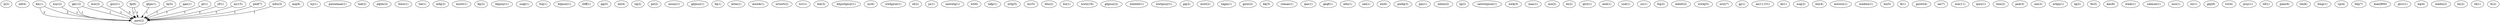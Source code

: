 digraph G {
  lj [ label="lj(1)" ];
  mf [ label="mf(4)" ];
  kn [ label="kn(8)" ];
  part [ label="part(2)" ];
  mq [ label="mq(8)" ];
  wj [ label="wj(1)" ];
  pwiseman [ label="pwiseman(1)" ];
  tad [ label="tad(2)" ];
  eqtm [ label="eqtm(3)" ];
  bizw [ label="bizw(1)" ];
  tie [ label="tie(1)" ];
  nuy [ label="nuy(1)" ];
  mfq [ label="mfq(1)" ];
  mzwt [ label="mzwt(1)" ];
  klj [ label="klj(4)" ];
  bhjnuy [ label="bhjnuy(1)" ];
  gk [ label="gk(3)" ];
  suql [ label="suql(1)" ];
  mw [ label="mw(2)" ];
  giz [ label="giz(21)" ];
  fp [ label="fp(2)" ];
  ttq [ label="ttq(1)" ];
  bhjnux [ label="bhjnux(1)" ];
  cliff [ label="cliff(1)" ];
  qq [ label="qq(31)" ];
  ml [ label="ml(4)" ];
  tq [ label="tq(4)" ];
  po [ label="po(2)" ];
  mnuy [ label="mnuy(1)" ];
  ghjnuz [ label="ghjnuz(1)" ];
  fq [ label="fq(1)" ];
  mtm [ label="mtm(1)" ];
  mnwk [ label="mnwk(1)" ];
  ghjn [ label="ghjn(1)" ];
  bj [ label="bj(6)" ];
  nrizwt [ label="nrizwt(2)" ];
  fp [ label="fp(6)" ];
  tcv [ label="tcv(1)" ];
  mb [ label="mb(3)" ];
  bhjnrhjnuy [ label="bhjnrhjnuy(1)" ];
  uy [ label="uy(1)" ];
  wwhjnux [ label="wwhjnux(1)" ];
  id [ label="id(2)" ];
  jn [ label="jn(1)" ];
  qax [ label="qax(32)" ];
  newwhj [ label="newwhj(1)" ];
  wt [ label="wt(6)" ];
  tafp [ label="tafp(1)" ];
  nrhj [ label="nrhj(1)" ];
  mr [ label="mr(5)" ];
  mfq [ label="mfq(2)" ];
  tbu [ label="tbu(2)" ];
  bu [ label="bu(1)" ];
  wwiz [ label="wwiz(16)" ];
  pl [ label="pl(47)" ];
  ghjnuy [ label="ghjnuy(2)" ];
  qq [ label="qq(5)" ];
  wmbxlt [ label="wmbxlt(1)" ];
  wwhjnuy [ label="wwhjnuy(1)" ];
  gq [ label="gq(4)" ];
  mwt [ label="mwt(2)" ];
  tagm [ label="tagm(1)" ];
  gizw [ label="gizw(2)" ];
  bk [ label="bk(3)" ];
  roman [ label="roman(1)" ];
  yf [ label="yf(1)" ];
  ey [ label="ey(15)" ];
  kn [ label="kn(1)" ];
  qas [ label="qas(1)" ];
  qeqf [ label="qeqf(1)" ];
  edu [ label="edu(1)" ];
  pmf [ label="pmf(7)" ];
  nei [ label="nei(1)" ];
  ex [ label="ex(6)" ];
  qas [ label="qas(1)" ];
  pmfq [ label="pmfq(1)" ];
  pm [ label="pm(1)" ];
  mbxn [ label="mbxn(2)" ];
  gk [ label="gk(12)" ];
  lg [ label="lg(2)" ];
  newwhjnux [ label="newwhjnux(1)" ];
  nwk [ label="nwk(3)" ];
  mas [ label="mas(1)" ];
  mn [ label="mn(2)" ];
  lj [ label="lj(2)" ];
  mbs [ label="mbs(3)" ];
  bi [ label="bi(2)" ];
  qtct [ label="qtct(1)" ];
  end [ label="end(1)" ];
  usd [ label="usd(1)" ];
  uz [ label="uz(1)" ];
  ltq [ label="ltq(2)" ];
  mbxlt [ label="mbxlt(1)" ];
  tq [ label="tq(2)" ];
  wwhj [ label="wwhj(5)" ];
  nriz [ label="nriz(7)" ];
  mn [ label="mn(2)" ];
  gj [ label="gj(1)" ];
  ax [ label="ax(11151)" ];
  kl [ label="kl(1)" ];
  suq [ label="suq(2)" ];
  biz [ label="biz(4)" ];
  mwwiz [ label="mwwiz(1)" ];
  pmfq [ label="pmfq(3)" ];
  wmbxn [ label="wmbxn(1)" ];
  mi [ label="mi(5)" ];
  fi [ label="fi(1)" ];
  gizwt [ label="gizwt(4)" ];
  ne [ label="ne(7)" ];
  wm [ label="wm(11)" ];
  xjwz [ label="xjwz(1)" ];
  bxn [ label="bxn(2)" ];
  qas [ label="qas(1)" ];
  uz [ label="uz(1)" ];
  ghjn [ label="ghjn(1)" ];
  pne [ label="pne(3)" ];
  klj [ label="klj(2)" ];
  om [ label="om(3)" ];
  uy [ label="uy(6)" ];
  pl [ label="pl(1)" ];
  nrhjn [ label="nrhjn(1)" ];
  bj [ label="bj(5)" ];
  gq [ label="gq(2)" ];
  tg [ label="tg(2)" ];
  tb [ label="tb(5)" ];
  km [ label="km(8)" ];
  wmb [ label="wmb(1)" ];
  salmon [ label="salmon(1)" ];
  nuz [ label="nuz(1)" ];
  ez [ label="ez(1)" ];
  nrhj [ label="nrhj(5)" ];
  ghj [ label="ghj(8)" ];
  tct [ label="tct(4)" ];
  mbxlt [ label="mbxlt(2)" ];
  jnuy [ label="jnuy(1)" ];
  tif [ label="tif(1)" ];
  pnei [ label="pnei(4)" ];
  tm [ label="tm(6)" ];
  nuy [ label="nuy(2)" ];
  qax [ label="qax(1)" ];
  bmp [ label="bmp(1)" ];
  vp [ label="vp(4)" ];
  bhj [ label="bhj(7)" ];
  max [ label="max(800)" ];
  qtcv [ label="qtcv(1)" ];
  eq [ label="eq(4)" ];
  wmbs [ label="wmbs(2)" ];
  bs [ label="bs(2)" ];
  rk [ label="rk(1)" ];
  lt [ label="lt(2)" ];
  kn -> part [ label="2" ];
  nuy -> part [ label="1" ];
  gk -> part [ label="1" ];
  mw -> part [ label="1" ];
  giz -> part [ label="3" ];
  fp -> part [ label="1" ];
  ghjn -> part [ label="1" ];
  bj -> part [ label="1" ];
  fp -> part [ label="1" ];
  qax -> part [ label="1" ];
  pl -> part [ label="1" ];
  yf -> part [ label="2" ];
  ey -> part [ label="1" ];
  kn -> part [ label="2" ];
  pmf -> part [ label="1" ];
  gk -> part [ label="1" ];
  mbs -> part [ label="1" ];
}
